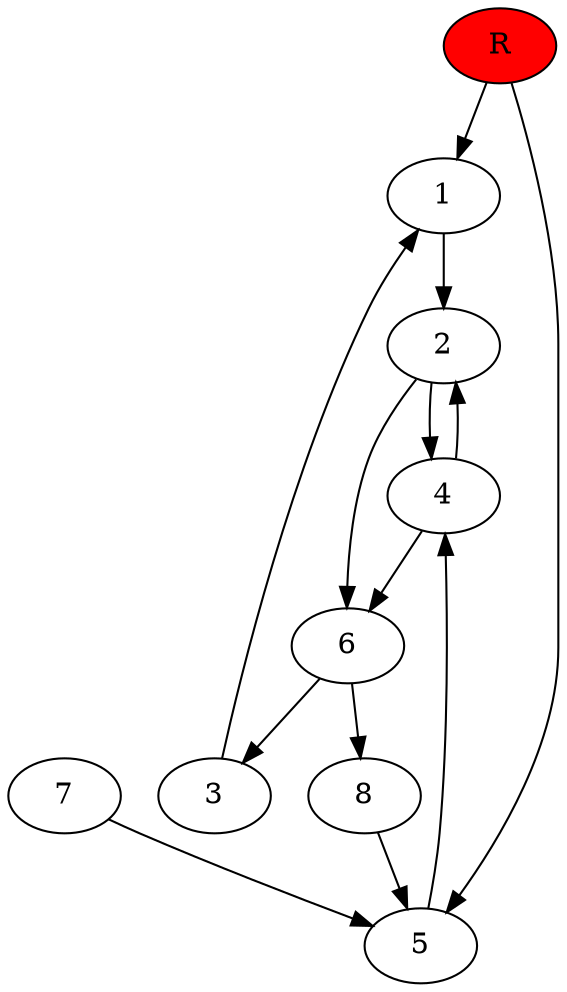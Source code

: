 digraph prb66411 {
	1
	2
	3
	4
	5
	6
	7
	8
	R [fillcolor="#ff0000" style=filled]
	1 -> 2
	2 -> 4
	2 -> 6
	3 -> 1
	4 -> 2
	4 -> 6
	5 -> 4
	6 -> 3
	6 -> 8
	7 -> 5
	8 -> 5
	R -> 1
	R -> 5
}
